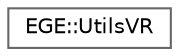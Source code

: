 digraph "Graphical Class Hierarchy"
{
 // LATEX_PDF_SIZE
  bgcolor="transparent";
  edge [fontname=Helvetica,fontsize=10,labelfontname=Helvetica,labelfontsize=10];
  node [fontname=Helvetica,fontsize=10,shape=box,height=0.2,width=0.4];
  rankdir="LR";
  Node0 [id="Node000000",label="EGE::UtilsVR",height=0.2,width=0.4,color="grey40", fillcolor="white", style="filled",URL="$classEGE_1_1UtilsVR.html",tooltip="The UtilsVR class provides utility functions for VR applications."];
}
